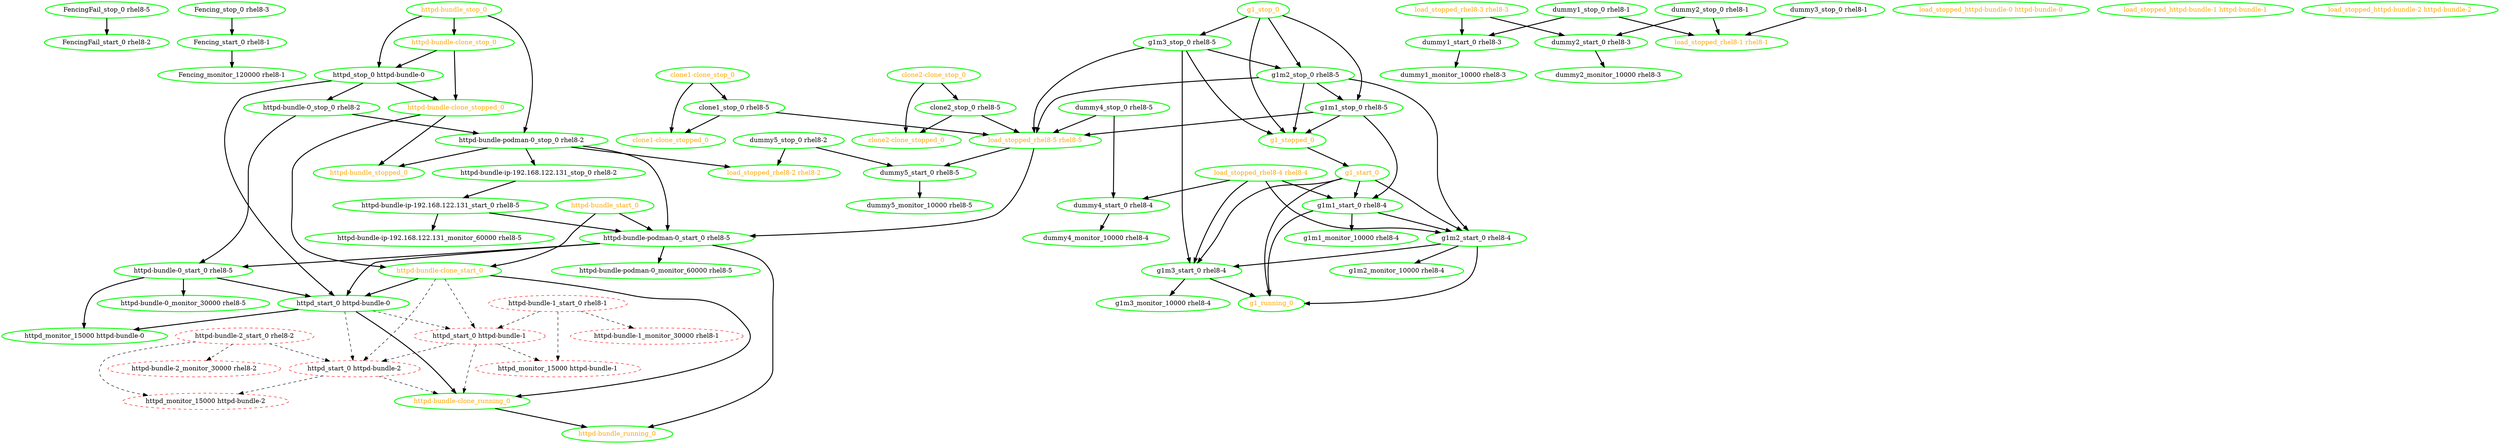  digraph "g" {
"FencingFail_start_0 rhel8-2" [ style=bold color="green" fontcolor="black"]
"FencingFail_stop_0 rhel8-5" -> "FencingFail_start_0 rhel8-2" [ style = bold]
"FencingFail_stop_0 rhel8-5" [ style=bold color="green" fontcolor="black"]
"Fencing_monitor_120000 rhel8-1" [ style=bold color="green" fontcolor="black"]
"Fencing_start_0 rhel8-1" -> "Fencing_monitor_120000 rhel8-1" [ style = bold]
"Fencing_start_0 rhel8-1" [ style=bold color="green" fontcolor="black"]
"Fencing_stop_0 rhel8-3" -> "Fencing_start_0 rhel8-1" [ style = bold]
"Fencing_stop_0 rhel8-3" [ style=bold color="green" fontcolor="black"]
"clone1-clone_stop_0" -> "clone1-clone_stopped_0" [ style = bold]
"clone1-clone_stop_0" -> "clone1_stop_0 rhel8-5" [ style = bold]
"clone1-clone_stop_0" [ style=bold color="green" fontcolor="orange"]
"clone1-clone_stopped_0" [ style=bold color="green" fontcolor="orange"]
"clone1_stop_0 rhel8-5" -> "clone1-clone_stopped_0" [ style = bold]
"clone1_stop_0 rhel8-5" -> "load_stopped_rhel8-5 rhel8-5" [ style = bold]
"clone1_stop_0 rhel8-5" [ style=bold color="green" fontcolor="black"]
"clone2-clone_stop_0" -> "clone2-clone_stopped_0" [ style = bold]
"clone2-clone_stop_0" -> "clone2_stop_0 rhel8-5" [ style = bold]
"clone2-clone_stop_0" [ style=bold color="green" fontcolor="orange"]
"clone2-clone_stopped_0" [ style=bold color="green" fontcolor="orange"]
"clone2_stop_0 rhel8-5" -> "clone2-clone_stopped_0" [ style = bold]
"clone2_stop_0 rhel8-5" -> "load_stopped_rhel8-5 rhel8-5" [ style = bold]
"clone2_stop_0 rhel8-5" [ style=bold color="green" fontcolor="black"]
"dummy1_monitor_10000 rhel8-3" [ style=bold color="green" fontcolor="black"]
"dummy1_start_0 rhel8-3" -> "dummy1_monitor_10000 rhel8-3" [ style = bold]
"dummy1_start_0 rhel8-3" [ style=bold color="green" fontcolor="black"]
"dummy1_stop_0 rhel8-1" -> "dummy1_start_0 rhel8-3" [ style = bold]
"dummy1_stop_0 rhel8-1" -> "load_stopped_rhel8-1 rhel8-1" [ style = bold]
"dummy1_stop_0 rhel8-1" [ style=bold color="green" fontcolor="black"]
"dummy2_monitor_10000 rhel8-3" [ style=bold color="green" fontcolor="black"]
"dummy2_start_0 rhel8-3" -> "dummy2_monitor_10000 rhel8-3" [ style = bold]
"dummy2_start_0 rhel8-3" [ style=bold color="green" fontcolor="black"]
"dummy2_stop_0 rhel8-1" -> "dummy2_start_0 rhel8-3" [ style = bold]
"dummy2_stop_0 rhel8-1" -> "load_stopped_rhel8-1 rhel8-1" [ style = bold]
"dummy2_stop_0 rhel8-1" [ style=bold color="green" fontcolor="black"]
"dummy3_stop_0 rhel8-1" -> "load_stopped_rhel8-1 rhel8-1" [ style = bold]
"dummy3_stop_0 rhel8-1" [ style=bold color="green" fontcolor="black"]
"dummy4_monitor_10000 rhel8-4" [ style=bold color="green" fontcolor="black"]
"dummy4_start_0 rhel8-4" -> "dummy4_monitor_10000 rhel8-4" [ style = bold]
"dummy4_start_0 rhel8-4" [ style=bold color="green" fontcolor="black"]
"dummy4_stop_0 rhel8-5" -> "dummy4_start_0 rhel8-4" [ style = bold]
"dummy4_stop_0 rhel8-5" -> "load_stopped_rhel8-5 rhel8-5" [ style = bold]
"dummy4_stop_0 rhel8-5" [ style=bold color="green" fontcolor="black"]
"dummy5_monitor_10000 rhel8-5" [ style=bold color="green" fontcolor="black"]
"dummy5_start_0 rhel8-5" -> "dummy5_monitor_10000 rhel8-5" [ style = bold]
"dummy5_start_0 rhel8-5" [ style=bold color="green" fontcolor="black"]
"dummy5_stop_0 rhel8-2" -> "dummy5_start_0 rhel8-5" [ style = bold]
"dummy5_stop_0 rhel8-2" -> "load_stopped_rhel8-2 rhel8-2" [ style = bold]
"dummy5_stop_0 rhel8-2" [ style=bold color="green" fontcolor="black"]
"g1_running_0" [ style=bold color="green" fontcolor="orange"]
"g1_start_0" -> "g1_running_0" [ style = bold]
"g1_start_0" -> "g1m1_start_0 rhel8-4" [ style = bold]
"g1_start_0" -> "g1m2_start_0 rhel8-4" [ style = bold]
"g1_start_0" -> "g1m3_start_0 rhel8-4" [ style = bold]
"g1_start_0" [ style=bold color="green" fontcolor="orange"]
"g1_stop_0" -> "g1_stopped_0" [ style = bold]
"g1_stop_0" -> "g1m1_stop_0 rhel8-5" [ style = bold]
"g1_stop_0" -> "g1m2_stop_0 rhel8-5" [ style = bold]
"g1_stop_0" -> "g1m3_stop_0 rhel8-5" [ style = bold]
"g1_stop_0" [ style=bold color="green" fontcolor="orange"]
"g1_stopped_0" -> "g1_start_0" [ style = bold]
"g1_stopped_0" [ style=bold color="green" fontcolor="orange"]
"g1m1_monitor_10000 rhel8-4" [ style=bold color="green" fontcolor="black"]
"g1m1_start_0 rhel8-4" -> "g1_running_0" [ style = bold]
"g1m1_start_0 rhel8-4" -> "g1m1_monitor_10000 rhel8-4" [ style = bold]
"g1m1_start_0 rhel8-4" -> "g1m2_start_0 rhel8-4" [ style = bold]
"g1m1_start_0 rhel8-4" [ style=bold color="green" fontcolor="black"]
"g1m1_stop_0 rhel8-5" -> "g1_stopped_0" [ style = bold]
"g1m1_stop_0 rhel8-5" -> "g1m1_start_0 rhel8-4" [ style = bold]
"g1m1_stop_0 rhel8-5" -> "load_stopped_rhel8-5 rhel8-5" [ style = bold]
"g1m1_stop_0 rhel8-5" [ style=bold color="green" fontcolor="black"]
"g1m2_monitor_10000 rhel8-4" [ style=bold color="green" fontcolor="black"]
"g1m2_start_0 rhel8-4" -> "g1_running_0" [ style = bold]
"g1m2_start_0 rhel8-4" -> "g1m2_monitor_10000 rhel8-4" [ style = bold]
"g1m2_start_0 rhel8-4" -> "g1m3_start_0 rhel8-4" [ style = bold]
"g1m2_start_0 rhel8-4" [ style=bold color="green" fontcolor="black"]
"g1m2_stop_0 rhel8-5" -> "g1_stopped_0" [ style = bold]
"g1m2_stop_0 rhel8-5" -> "g1m1_stop_0 rhel8-5" [ style = bold]
"g1m2_stop_0 rhel8-5" -> "g1m2_start_0 rhel8-4" [ style = bold]
"g1m2_stop_0 rhel8-5" -> "load_stopped_rhel8-5 rhel8-5" [ style = bold]
"g1m2_stop_0 rhel8-5" [ style=bold color="green" fontcolor="black"]
"g1m3_monitor_10000 rhel8-4" [ style=bold color="green" fontcolor="black"]
"g1m3_start_0 rhel8-4" -> "g1_running_0" [ style = bold]
"g1m3_start_0 rhel8-4" -> "g1m3_monitor_10000 rhel8-4" [ style = bold]
"g1m3_start_0 rhel8-4" [ style=bold color="green" fontcolor="black"]
"g1m3_stop_0 rhel8-5" -> "g1_stopped_0" [ style = bold]
"g1m3_stop_0 rhel8-5" -> "g1m2_stop_0 rhel8-5" [ style = bold]
"g1m3_stop_0 rhel8-5" -> "g1m3_start_0 rhel8-4" [ style = bold]
"g1m3_stop_0 rhel8-5" -> "load_stopped_rhel8-5 rhel8-5" [ style = bold]
"g1m3_stop_0 rhel8-5" [ style=bold color="green" fontcolor="black"]
"httpd-bundle-0_monitor_30000 rhel8-5" [ style=bold color="green" fontcolor="black"]
"httpd-bundle-0_start_0 rhel8-5" -> "httpd-bundle-0_monitor_30000 rhel8-5" [ style = bold]
"httpd-bundle-0_start_0 rhel8-5" -> "httpd_monitor_15000 httpd-bundle-0" [ style = bold]
"httpd-bundle-0_start_0 rhel8-5" -> "httpd_start_0 httpd-bundle-0" [ style = bold]
"httpd-bundle-0_start_0 rhel8-5" [ style=bold color="green" fontcolor="black"]
"httpd-bundle-0_stop_0 rhel8-2" -> "httpd-bundle-0_start_0 rhel8-5" [ style = bold]
"httpd-bundle-0_stop_0 rhel8-2" -> "httpd-bundle-podman-0_stop_0 rhel8-2" [ style = bold]
"httpd-bundle-0_stop_0 rhel8-2" [ style=bold color="green" fontcolor="black"]
"httpd-bundle-1_monitor_30000 rhel8-1" [ style=dashed color="red" fontcolor="black"]
"httpd-bundle-1_start_0 rhel8-1" -> "httpd-bundle-1_monitor_30000 rhel8-1" [ style = dashed]
"httpd-bundle-1_start_0 rhel8-1" -> "httpd_monitor_15000 httpd-bundle-1" [ style = dashed]
"httpd-bundle-1_start_0 rhel8-1" -> "httpd_start_0 httpd-bundle-1" [ style = dashed]
"httpd-bundle-1_start_0 rhel8-1" [ style=dashed color="red" fontcolor="black"]
"httpd-bundle-2_monitor_30000 rhel8-2" [ style=dashed color="red" fontcolor="black"]
"httpd-bundle-2_start_0 rhel8-2" -> "httpd-bundle-2_monitor_30000 rhel8-2" [ style = dashed]
"httpd-bundle-2_start_0 rhel8-2" -> "httpd_monitor_15000 httpd-bundle-2" [ style = dashed]
"httpd-bundle-2_start_0 rhel8-2" -> "httpd_start_0 httpd-bundle-2" [ style = dashed]
"httpd-bundle-2_start_0 rhel8-2" [ style=dashed color="red" fontcolor="black"]
"httpd-bundle-clone_running_0" -> "httpd-bundle_running_0" [ style = bold]
"httpd-bundle-clone_running_0" [ style=bold color="green" fontcolor="orange"]
"httpd-bundle-clone_start_0" -> "httpd-bundle-clone_running_0" [ style = bold]
"httpd-bundle-clone_start_0" -> "httpd_start_0 httpd-bundle-0" [ style = bold]
"httpd-bundle-clone_start_0" -> "httpd_start_0 httpd-bundle-1" [ style = dashed]
"httpd-bundle-clone_start_0" -> "httpd_start_0 httpd-bundle-2" [ style = dashed]
"httpd-bundle-clone_start_0" [ style=bold color="green" fontcolor="orange"]
"httpd-bundle-clone_stop_0" -> "httpd-bundle-clone_stopped_0" [ style = bold]
"httpd-bundle-clone_stop_0" -> "httpd_stop_0 httpd-bundle-0" [ style = bold]
"httpd-bundle-clone_stop_0" [ style=bold color="green" fontcolor="orange"]
"httpd-bundle-clone_stopped_0" -> "httpd-bundle-clone_start_0" [ style = bold]
"httpd-bundle-clone_stopped_0" -> "httpd-bundle_stopped_0" [ style = bold]
"httpd-bundle-clone_stopped_0" [ style=bold color="green" fontcolor="orange"]
"httpd-bundle-ip-192.168.122.131_monitor_60000 rhel8-5" [ style=bold color="green" fontcolor="black"]
"httpd-bundle-ip-192.168.122.131_start_0 rhel8-5" -> "httpd-bundle-ip-192.168.122.131_monitor_60000 rhel8-5" [ style = bold]
"httpd-bundle-ip-192.168.122.131_start_0 rhel8-5" -> "httpd-bundle-podman-0_start_0 rhel8-5" [ style = bold]
"httpd-bundle-ip-192.168.122.131_start_0 rhel8-5" [ style=bold color="green" fontcolor="black"]
"httpd-bundle-ip-192.168.122.131_stop_0 rhel8-2" -> "httpd-bundle-ip-192.168.122.131_start_0 rhel8-5" [ style = bold]
"httpd-bundle-ip-192.168.122.131_stop_0 rhel8-2" [ style=bold color="green" fontcolor="black"]
"httpd-bundle-podman-0_monitor_60000 rhel8-5" [ style=bold color="green" fontcolor="black"]
"httpd-bundle-podman-0_start_0 rhel8-5" -> "httpd-bundle-0_start_0 rhel8-5" [ style = bold]
"httpd-bundle-podman-0_start_0 rhel8-5" -> "httpd-bundle-podman-0_monitor_60000 rhel8-5" [ style = bold]
"httpd-bundle-podman-0_start_0 rhel8-5" -> "httpd-bundle_running_0" [ style = bold]
"httpd-bundle-podman-0_start_0 rhel8-5" -> "httpd_start_0 httpd-bundle-0" [ style = bold]
"httpd-bundle-podman-0_start_0 rhel8-5" [ style=bold color="green" fontcolor="black"]
"httpd-bundle-podman-0_stop_0 rhel8-2" -> "httpd-bundle-ip-192.168.122.131_stop_0 rhel8-2" [ style = bold]
"httpd-bundle-podman-0_stop_0 rhel8-2" -> "httpd-bundle-podman-0_start_0 rhel8-5" [ style = bold]
"httpd-bundle-podman-0_stop_0 rhel8-2" -> "httpd-bundle_stopped_0" [ style = bold]
"httpd-bundle-podman-0_stop_0 rhel8-2" -> "load_stopped_rhel8-2 rhel8-2" [ style = bold]
"httpd-bundle-podman-0_stop_0 rhel8-2" [ style=bold color="green" fontcolor="black"]
"httpd-bundle_running_0" [ style=bold color="green" fontcolor="orange"]
"httpd-bundle_start_0" -> "httpd-bundle-clone_start_0" [ style = bold]
"httpd-bundle_start_0" -> "httpd-bundle-podman-0_start_0 rhel8-5" [ style = bold]
"httpd-bundle_start_0" [ style=bold color="green" fontcolor="orange"]
"httpd-bundle_stop_0" -> "httpd-bundle-clone_stop_0" [ style = bold]
"httpd-bundle_stop_0" -> "httpd-bundle-podman-0_stop_0 rhel8-2" [ style = bold]
"httpd-bundle_stop_0" -> "httpd_stop_0 httpd-bundle-0" [ style = bold]
"httpd-bundle_stop_0" [ style=bold color="green" fontcolor="orange"]
"httpd-bundle_stopped_0" [ style=bold color="green" fontcolor="orange"]
"httpd_monitor_15000 httpd-bundle-0" [ style=bold color="green" fontcolor="black"]
"httpd_monitor_15000 httpd-bundle-1" [ style=dashed color="red" fontcolor="black"]
"httpd_monitor_15000 httpd-bundle-2" [ style=dashed color="red" fontcolor="black"]
"httpd_start_0 httpd-bundle-0" -> "httpd-bundle-clone_running_0" [ style = bold]
"httpd_start_0 httpd-bundle-0" -> "httpd_monitor_15000 httpd-bundle-0" [ style = bold]
"httpd_start_0 httpd-bundle-0" -> "httpd_start_0 httpd-bundle-1" [ style = dashed]
"httpd_start_0 httpd-bundle-0" -> "httpd_start_0 httpd-bundle-2" [ style = dashed]
"httpd_start_0 httpd-bundle-0" [ style=bold color="green" fontcolor="black"]
"httpd_start_0 httpd-bundle-1" -> "httpd-bundle-clone_running_0" [ style = dashed]
"httpd_start_0 httpd-bundle-1" -> "httpd_monitor_15000 httpd-bundle-1" [ style = dashed]
"httpd_start_0 httpd-bundle-1" -> "httpd_start_0 httpd-bundle-2" [ style = dashed]
"httpd_start_0 httpd-bundle-1" [ style=dashed color="red" fontcolor="black"]
"httpd_start_0 httpd-bundle-2" -> "httpd-bundle-clone_running_0" [ style = dashed]
"httpd_start_0 httpd-bundle-2" -> "httpd_monitor_15000 httpd-bundle-2" [ style = dashed]
"httpd_start_0 httpd-bundle-2" [ style=dashed color="red" fontcolor="black"]
"httpd_stop_0 httpd-bundle-0" -> "httpd-bundle-0_stop_0 rhel8-2" [ style = bold]
"httpd_stop_0 httpd-bundle-0" -> "httpd-bundle-clone_stopped_0" [ style = bold]
"httpd_stop_0 httpd-bundle-0" -> "httpd_start_0 httpd-bundle-0" [ style = bold]
"httpd_stop_0 httpd-bundle-0" [ style=bold color="green" fontcolor="black"]
"load_stopped_httpd-bundle-0 httpd-bundle-0" [ style=bold color="green" fontcolor="orange"]
"load_stopped_httpd-bundle-1 httpd-bundle-1" [ style=bold color="green" fontcolor="orange"]
"load_stopped_httpd-bundle-2 httpd-bundle-2" [ style=bold color="green" fontcolor="orange"]
"load_stopped_rhel8-1 rhel8-1" [ style=bold color="green" fontcolor="orange"]
"load_stopped_rhel8-2 rhel8-2" [ style=bold color="green" fontcolor="orange"]
"load_stopped_rhel8-3 rhel8-3" -> "dummy1_start_0 rhel8-3" [ style = bold]
"load_stopped_rhel8-3 rhel8-3" -> "dummy2_start_0 rhel8-3" [ style = bold]
"load_stopped_rhel8-3 rhel8-3" [ style=bold color="green" fontcolor="orange"]
"load_stopped_rhel8-4 rhel8-4" -> "dummy4_start_0 rhel8-4" [ style = bold]
"load_stopped_rhel8-4 rhel8-4" -> "g1m1_start_0 rhel8-4" [ style = bold]
"load_stopped_rhel8-4 rhel8-4" -> "g1m2_start_0 rhel8-4" [ style = bold]
"load_stopped_rhel8-4 rhel8-4" -> "g1m3_start_0 rhel8-4" [ style = bold]
"load_stopped_rhel8-4 rhel8-4" [ style=bold color="green" fontcolor="orange"]
"load_stopped_rhel8-5 rhel8-5" -> "dummy5_start_0 rhel8-5" [ style = bold]
"load_stopped_rhel8-5 rhel8-5" -> "httpd-bundle-podman-0_start_0 rhel8-5" [ style = bold]
"load_stopped_rhel8-5 rhel8-5" [ style=bold color="green" fontcolor="orange"]
}
